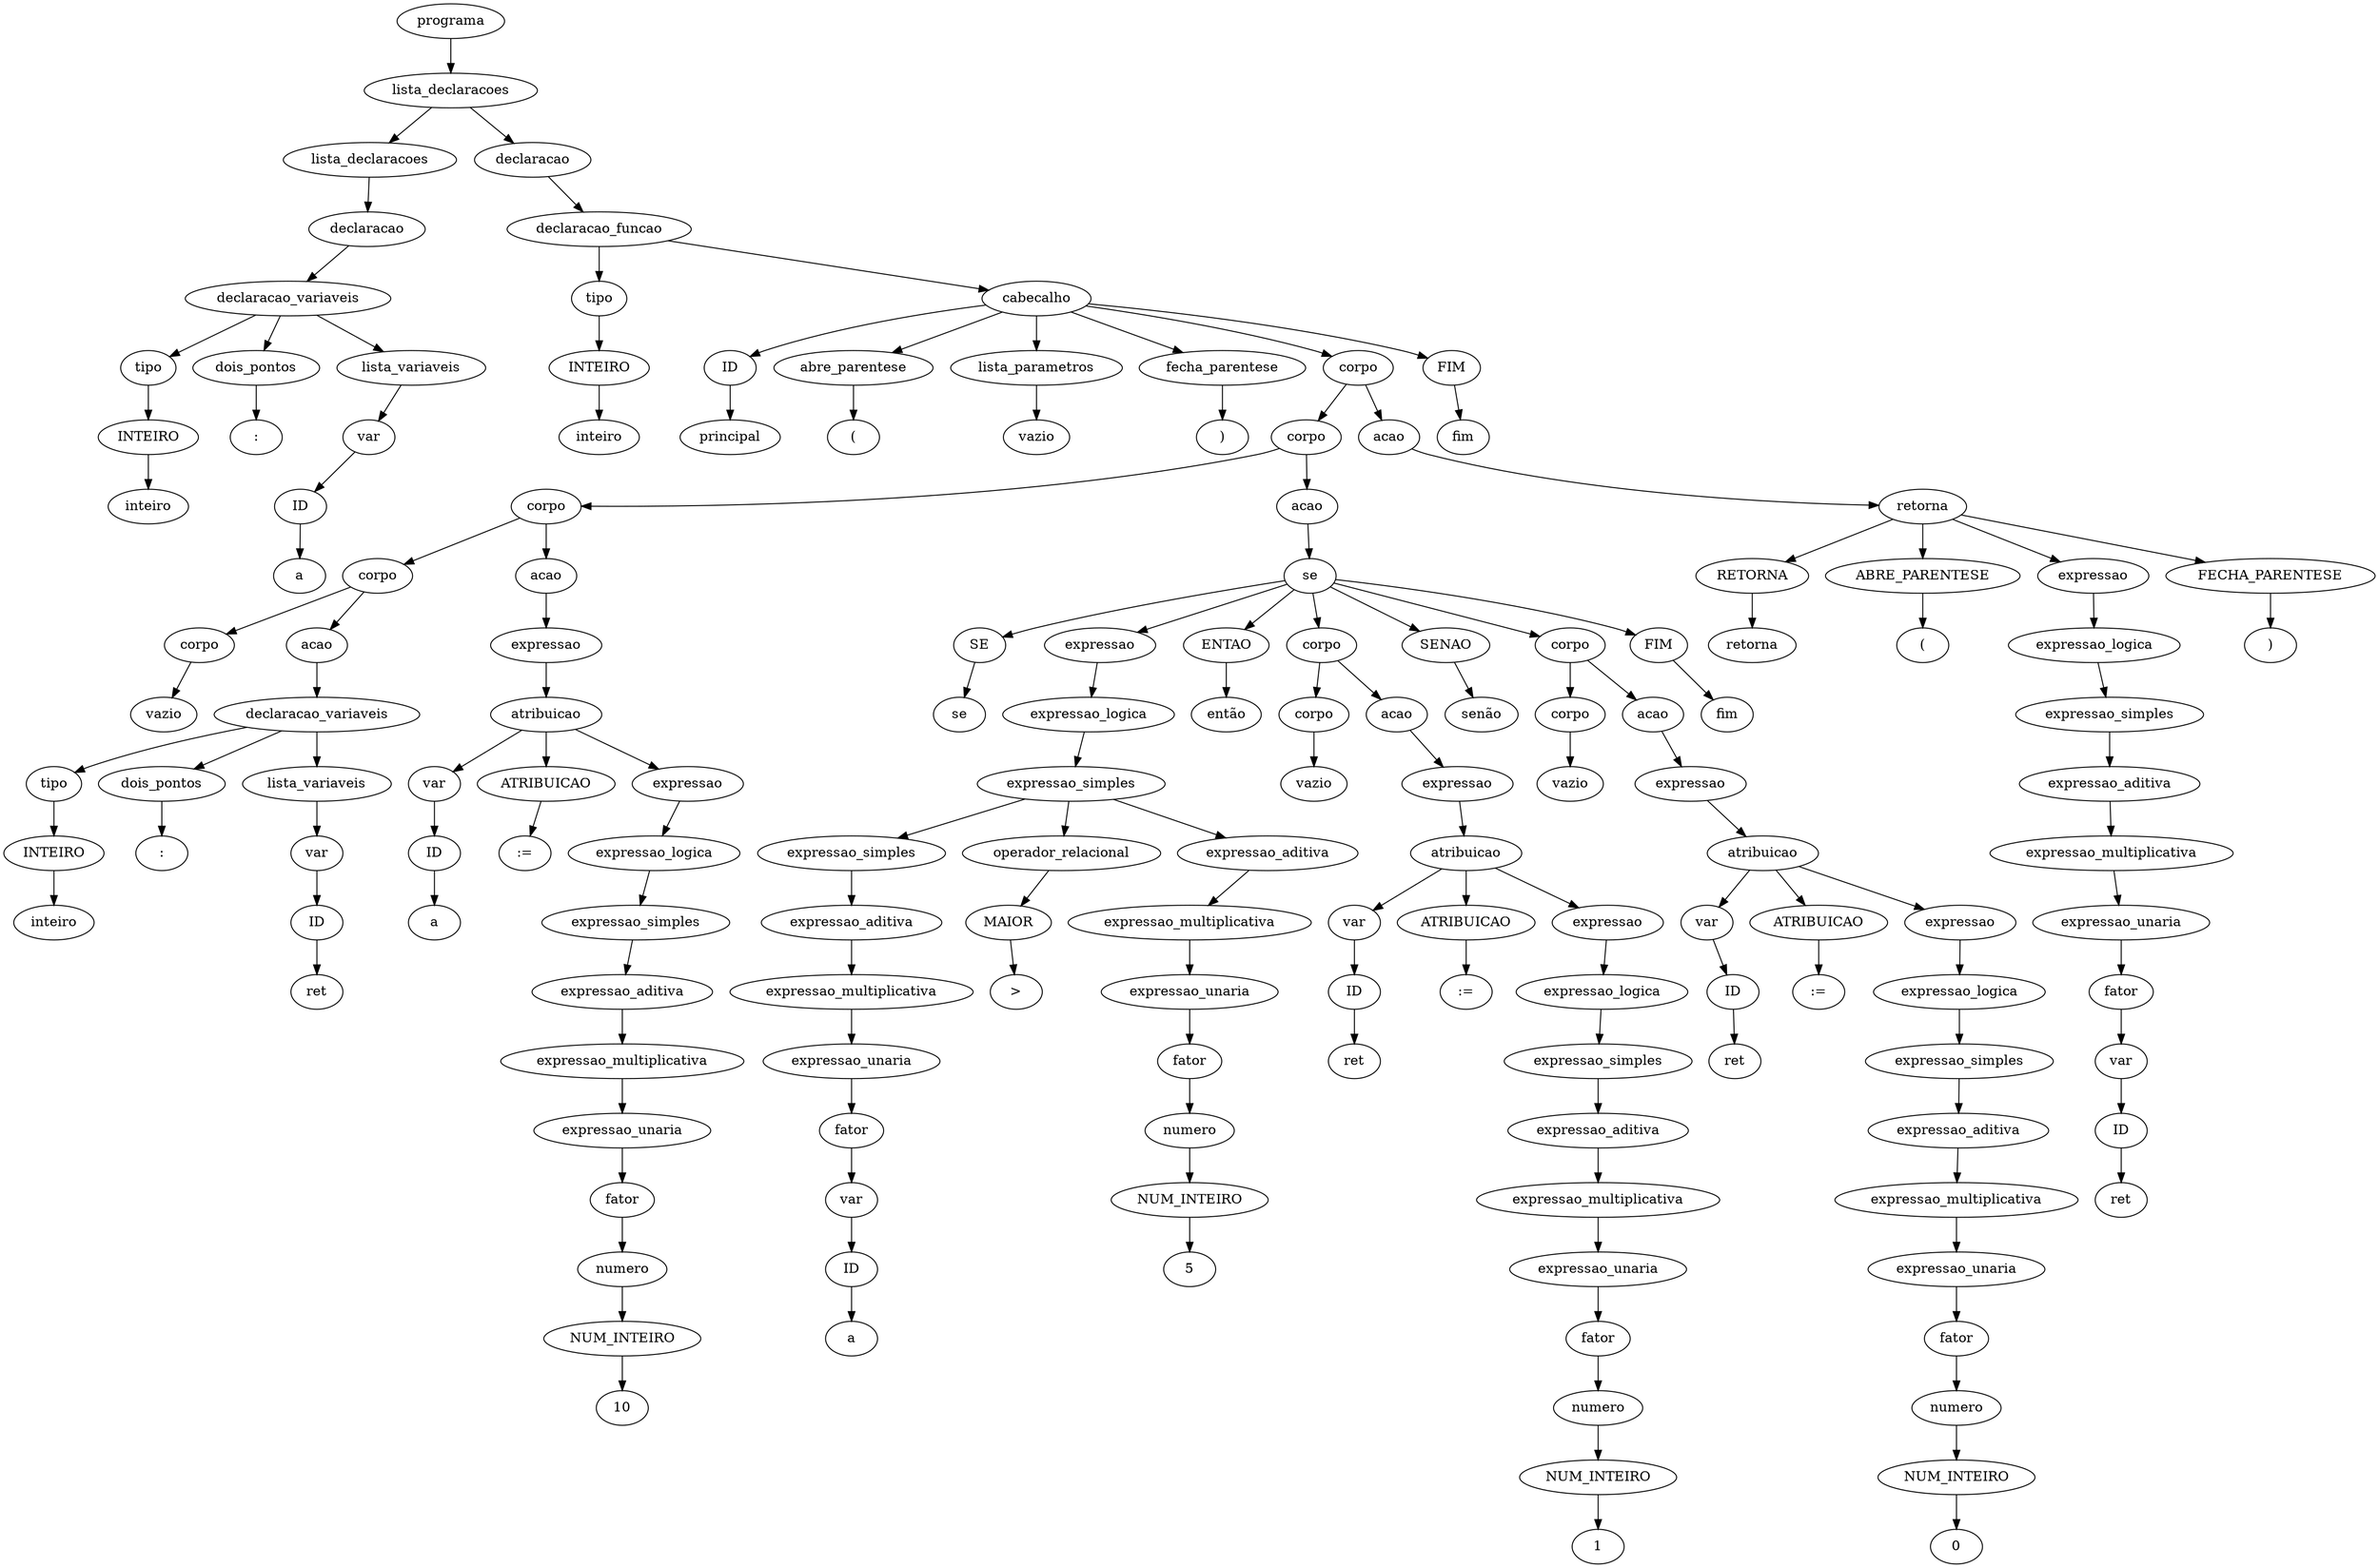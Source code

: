digraph tree {
    "0x7f638d6a9ba0" [label="programa"];
    "0x7f638d7178b0" [label="lista_declaracoes"];
    "0x7f638d6aae90" [label="lista_declaracoes"];
    "0x7f638d85b580" [label="declaracao"];
    "0x7f638d6a9f00" [label="declaracao_variaveis"];
    "0x7f638d6a9c90" [label="tipo"];
    "0x7f638d6a9ae0" [label="INTEIRO"];
    "0x7f638d6a9ab0" [label="inteiro"];
    "0x7f638d6a9b40" [label="dois_pontos"];
    "0x7f638d6aa560" [label=":"];
    "0x7f638d6a9f90" [label="lista_variaveis"];
    "0x7f638d6ab250" [label="var"];
    "0x7f638d85b5e0" [label="ID"];
    "0x7f638d7178e0" [label="a"];
    "0x7f638d6aba60" [label="declaracao"];
    "0x7f638d7179a0" [label="declaracao_funcao"];
    "0x7f638d7179d0" [label="tipo"];
    "0x7f638d717a00" [label="INTEIRO"];
    "0x7f638d717a30" [label="inteiro"];
    "0x7f638d770100" [label="cabecalho"];
    "0x7f638d7705e0" [label="ID"];
    "0x7f638d771690" [label="principal"];
    "0x7f638d7716c0" [label="abre_parentese"];
    "0x7f638d7714b0" [label="("];
    "0x7f638d717bb0" [label="lista_parametros"];
    "0x7f638d6ab0a0" [label="vazio"];
    "0x7f638d770a00" [label="fecha_parentese"];
    "0x7f638d770b80" [label=")"];
    "0x7f638d771450" [label="corpo"];
    "0x7f638d7712a0" [label="corpo"];
    "0x7f638d7703a0" [label="corpo"];
    "0x7f638d717e50" [label="corpo"];
    "0x7f638d717cd0" [label="corpo"];
    "0x7f638d717a60" [label="vazio"];
    "0x7f638d717d00" [label="acao"];
    "0x7f638d717df0" [label="declaracao_variaveis"];
    "0x7f638d717be0" [label="tipo"];
    "0x7f638d717c40" [label="INTEIRO"];
    "0x7f638d717dc0" [label="inteiro"];
    "0x7f638d717e80" [label="dois_pontos"];
    "0x7f638d717fd0" [label=":"];
    "0x7f638d717e20" [label="lista_variaveis"];
    "0x7f638d717c70" [label="var"];
    "0x7f638d717c10" [label="ID"];
    "0x7f638d717f10" [label="ret"];
    "0x7f638d717f40" [label="acao"];
    "0x7f638d717fa0" [label="expressao"];
    "0x7f638d770250" [label="atribuicao"];
    "0x7f638d717b50" [label="var"];
    "0x7f638d717ca0" [label="ID"];
    "0x7f638d770040" [label="a"];
    "0x7f638d7702e0" [label="ATRIBUICAO"];
    "0x7f638d770370" [label=":="];
    "0x7f638d770220" [label="expressao"];
    "0x7f638d7701f0" [label="expressao_logica"];
    "0x7f638d770130" [label="expressao_simples"];
    "0x7f638d7700d0" [label="expressao_aditiva"];
    "0x7f638d7701c0" [label="expressao_multiplicativa"];
    "0x7f638d770070" [label="expressao_unaria"];
    "0x7f638d7700a0" [label="fator"];
    "0x7f638d717eb0" [label="numero"];
    "0x7f638d717ee0" [label="NUM_INTEIRO"];
    "0x7f638d770190" [label="10"];
    "0x7f638d770160" [label="acao"];
    "0x7f638d770940" [label="se"];
    "0x7f638d770a30" [label="SE"];
    "0x7f638d770ee0" [label="se"];
    "0x7f638d770850" [label="expressao"];
    "0x7f638d7704c0" [label="expressao_logica"];
    "0x7f638d770790" [label="expressao_simples"];
    "0x7f638d770460" [label="expressao_simples"];
    "0x7f638d770310" [label="expressao_aditiva"];
    "0x7f638d717d60" [label="expressao_multiplicativa"];
    "0x7f638d7703d0" [label="expressao_unaria"];
    "0x7f638d770280" [label="fator"];
    "0x7f638d717d90" [label="var"];
    "0x7f638d717d30" [label="ID"];
    "0x7f638d717f70" [label="a"];
    "0x7f638d770490" [label="operador_relacional"];
    "0x7f638d770580" [label="MAIOR"];
    "0x7f638d7706d0" [label=">"];
    "0x7f638d770670" [label="expressao_aditiva"];
    "0x7f638d7707f0" [label="expressao_multiplicativa"];
    "0x7f638d770700" [label="expressao_unaria"];
    "0x7f638d770640" [label="fator"];
    "0x7f638d770400" [label="numero"];
    "0x7f638d770430" [label="NUM_INTEIRO"];
    "0x7f638d7707c0" [label="5"];
    "0x7f638d770e80" [label="ENTAO"];
    "0x7f638d771300" [label="então"];
    "0x7f638d770dc0" [label="corpo"];
    "0x7f638d770970" [label="corpo"];
    "0x7f638d770880" [label="vazio"];
    "0x7f638d770cd0" [label="acao"];
    "0x7f638d7709a0" [label="expressao"];
    "0x7f638d770c70" [label="atribuicao"];
    "0x7f638d7708e0" [label="var"];
    "0x7f638d770820" [label="ID"];
    "0x7f638d770a60" [label="ret"];
    "0x7f638d770d00" [label="ATRIBUICAO"];
    "0x7f638d770d90" [label=":="];
    "0x7f638d770c40" [label="expressao"];
    "0x7f638d770c10" [label="expressao_logica"];
    "0x7f638d770b50" [label="expressao_simples"];
    "0x7f638d770af0" [label="expressao_aditiva"];
    "0x7f638d770be0" [label="expressao_multiplicativa"];
    "0x7f638d770a90" [label="expressao_unaria"];
    "0x7f638d770ac0" [label="fator"];
    "0x7f638d7708b0" [label="numero"];
    "0x7f638d7706a0" [label="NUM_INTEIRO"];
    "0x7f638d770bb0" [label="1"];
    "0x7f638d771330" [label="SENAO"];
    "0x7f638d771360" [label="senão"];
    "0x7f638d771270" [label="corpo"];
    "0x7f638d7709d0" [label="corpo"];
    "0x7f638d770910" [label="vazio"];
    "0x7f638d771180" [label="acao"];
    "0x7f638d770e50" [label="expressao"];
    "0x7f638d771120" [label="atribuicao"];
    "0x7f638d770df0" [label="var"];
    "0x7f638d770d30" [label="ID"];
    "0x7f638d770f10" [label="ret"];
    "0x7f638d7711b0" [label="ATRIBUICAO"];
    "0x7f638d771240" [label=":="];
    "0x7f638d7710f0" [label="expressao"];
    "0x7f638d7710c0" [label="expressao_logica"];
    "0x7f638d771000" [label="expressao_simples"];
    "0x7f638d770fa0" [label="expressao_aditiva"];
    "0x7f638d771090" [label="expressao_multiplicativa"];
    "0x7f638d770f40" [label="expressao_unaria"];
    "0x7f638d770f70" [label="fator"];
    "0x7f638d770e20" [label="numero"];
    "0x7f638d770ca0" [label="NUM_INTEIRO"];
    "0x7f638d771060" [label="0"];
    "0x7f638d771390" [label="FIM"];
    "0x7f638d7713c0" [label="fim"];
    "0x7f638d771570" [label="acao"];
    "0x7f638d771030" [label="retorna"];
    "0x7f638d771480" [label="RETORNA"];
    "0x7f638d7715a0" [label="retorna"];
    "0x7f638d7715d0" [label="ABRE_PARENTESE"];
    "0x7f638d771600" [label="("];
    "0x7f638d770eb0" [label="expressao"];
    "0x7f638d771210" [label="expressao_logica"];
    "0x7f638d770b20" [label="expressao_simples"];
    "0x7f638d770d60" [label="expressao_aditiva"];
    "0x7f638d771420" [label="expressao_multiplicativa"];
    "0x7f638d7711e0" [label="expressao_unaria"];
    "0x7f638d770760" [label="fator"];
    "0x7f638d7702b0" [label="var"];
    "0x7f638d770340" [label="ID"];
    "0x7f638d7713f0" [label="ret"];
    "0x7f638d771630" [label="FECHA_PARENTESE"];
    "0x7f638d771660" [label=")"];
    "0x7f638d7716f0" [label="FIM"];
    "0x7f638d771720" [label="fim"];
    "0x7f638d6a9ba0" -> "0x7f638d7178b0";
    "0x7f638d7178b0" -> "0x7f638d6aae90";
    "0x7f638d7178b0" -> "0x7f638d6aba60";
    "0x7f638d6aae90" -> "0x7f638d85b580";
    "0x7f638d85b580" -> "0x7f638d6a9f00";
    "0x7f638d6a9f00" -> "0x7f638d6a9c90";
    "0x7f638d6a9f00" -> "0x7f638d6a9b40";
    "0x7f638d6a9f00" -> "0x7f638d6a9f90";
    "0x7f638d6a9c90" -> "0x7f638d6a9ae0";
    "0x7f638d6a9ae0" -> "0x7f638d6a9ab0";
    "0x7f638d6a9b40" -> "0x7f638d6aa560";
    "0x7f638d6a9f90" -> "0x7f638d6ab250";
    "0x7f638d6ab250" -> "0x7f638d85b5e0";
    "0x7f638d85b5e0" -> "0x7f638d7178e0";
    "0x7f638d6aba60" -> "0x7f638d7179a0";
    "0x7f638d7179a0" -> "0x7f638d7179d0";
    "0x7f638d7179a0" -> "0x7f638d770100";
    "0x7f638d7179d0" -> "0x7f638d717a00";
    "0x7f638d717a00" -> "0x7f638d717a30";
    "0x7f638d770100" -> "0x7f638d7705e0";
    "0x7f638d770100" -> "0x7f638d7716c0";
    "0x7f638d770100" -> "0x7f638d717bb0";
    "0x7f638d770100" -> "0x7f638d770a00";
    "0x7f638d770100" -> "0x7f638d771450";
    "0x7f638d770100" -> "0x7f638d7716f0";
    "0x7f638d7705e0" -> "0x7f638d771690";
    "0x7f638d7716c0" -> "0x7f638d7714b0";
    "0x7f638d717bb0" -> "0x7f638d6ab0a0";
    "0x7f638d770a00" -> "0x7f638d770b80";
    "0x7f638d771450" -> "0x7f638d7712a0";
    "0x7f638d771450" -> "0x7f638d771570";
    "0x7f638d7712a0" -> "0x7f638d7703a0";
    "0x7f638d7712a0" -> "0x7f638d770160";
    "0x7f638d7703a0" -> "0x7f638d717e50";
    "0x7f638d7703a0" -> "0x7f638d717f40";
    "0x7f638d717e50" -> "0x7f638d717cd0";
    "0x7f638d717e50" -> "0x7f638d717d00";
    "0x7f638d717cd0" -> "0x7f638d717a60";
    "0x7f638d717d00" -> "0x7f638d717df0";
    "0x7f638d717df0" -> "0x7f638d717be0";
    "0x7f638d717df0" -> "0x7f638d717e80";
    "0x7f638d717df0" -> "0x7f638d717e20";
    "0x7f638d717be0" -> "0x7f638d717c40";
    "0x7f638d717c40" -> "0x7f638d717dc0";
    "0x7f638d717e80" -> "0x7f638d717fd0";
    "0x7f638d717e20" -> "0x7f638d717c70";
    "0x7f638d717c70" -> "0x7f638d717c10";
    "0x7f638d717c10" -> "0x7f638d717f10";
    "0x7f638d717f40" -> "0x7f638d717fa0";
    "0x7f638d717fa0" -> "0x7f638d770250";
    "0x7f638d770250" -> "0x7f638d717b50";
    "0x7f638d770250" -> "0x7f638d7702e0";
    "0x7f638d770250" -> "0x7f638d770220";
    "0x7f638d717b50" -> "0x7f638d717ca0";
    "0x7f638d717ca0" -> "0x7f638d770040";
    "0x7f638d7702e0" -> "0x7f638d770370";
    "0x7f638d770220" -> "0x7f638d7701f0";
    "0x7f638d7701f0" -> "0x7f638d770130";
    "0x7f638d770130" -> "0x7f638d7700d0";
    "0x7f638d7700d0" -> "0x7f638d7701c0";
    "0x7f638d7701c0" -> "0x7f638d770070";
    "0x7f638d770070" -> "0x7f638d7700a0";
    "0x7f638d7700a0" -> "0x7f638d717eb0";
    "0x7f638d717eb0" -> "0x7f638d717ee0";
    "0x7f638d717ee0" -> "0x7f638d770190";
    "0x7f638d770160" -> "0x7f638d770940";
    "0x7f638d770940" -> "0x7f638d770a30";
    "0x7f638d770940" -> "0x7f638d770850";
    "0x7f638d770940" -> "0x7f638d770e80";
    "0x7f638d770940" -> "0x7f638d770dc0";
    "0x7f638d770940" -> "0x7f638d771330";
    "0x7f638d770940" -> "0x7f638d771270";
    "0x7f638d770940" -> "0x7f638d771390";
    "0x7f638d770a30" -> "0x7f638d770ee0";
    "0x7f638d770850" -> "0x7f638d7704c0";
    "0x7f638d7704c0" -> "0x7f638d770790";
    "0x7f638d770790" -> "0x7f638d770460";
    "0x7f638d770790" -> "0x7f638d770490";
    "0x7f638d770790" -> "0x7f638d770670";
    "0x7f638d770460" -> "0x7f638d770310";
    "0x7f638d770310" -> "0x7f638d717d60";
    "0x7f638d717d60" -> "0x7f638d7703d0";
    "0x7f638d7703d0" -> "0x7f638d770280";
    "0x7f638d770280" -> "0x7f638d717d90";
    "0x7f638d717d90" -> "0x7f638d717d30";
    "0x7f638d717d30" -> "0x7f638d717f70";
    "0x7f638d770490" -> "0x7f638d770580";
    "0x7f638d770580" -> "0x7f638d7706d0";
    "0x7f638d770670" -> "0x7f638d7707f0";
    "0x7f638d7707f0" -> "0x7f638d770700";
    "0x7f638d770700" -> "0x7f638d770640";
    "0x7f638d770640" -> "0x7f638d770400";
    "0x7f638d770400" -> "0x7f638d770430";
    "0x7f638d770430" -> "0x7f638d7707c0";
    "0x7f638d770e80" -> "0x7f638d771300";
    "0x7f638d770dc0" -> "0x7f638d770970";
    "0x7f638d770dc0" -> "0x7f638d770cd0";
    "0x7f638d770970" -> "0x7f638d770880";
    "0x7f638d770cd0" -> "0x7f638d7709a0";
    "0x7f638d7709a0" -> "0x7f638d770c70";
    "0x7f638d770c70" -> "0x7f638d7708e0";
    "0x7f638d770c70" -> "0x7f638d770d00";
    "0x7f638d770c70" -> "0x7f638d770c40";
    "0x7f638d7708e0" -> "0x7f638d770820";
    "0x7f638d770820" -> "0x7f638d770a60";
    "0x7f638d770d00" -> "0x7f638d770d90";
    "0x7f638d770c40" -> "0x7f638d770c10";
    "0x7f638d770c10" -> "0x7f638d770b50";
    "0x7f638d770b50" -> "0x7f638d770af0";
    "0x7f638d770af0" -> "0x7f638d770be0";
    "0x7f638d770be0" -> "0x7f638d770a90";
    "0x7f638d770a90" -> "0x7f638d770ac0";
    "0x7f638d770ac0" -> "0x7f638d7708b0";
    "0x7f638d7708b0" -> "0x7f638d7706a0";
    "0x7f638d7706a0" -> "0x7f638d770bb0";
    "0x7f638d771330" -> "0x7f638d771360";
    "0x7f638d771270" -> "0x7f638d7709d0";
    "0x7f638d771270" -> "0x7f638d771180";
    "0x7f638d7709d0" -> "0x7f638d770910";
    "0x7f638d771180" -> "0x7f638d770e50";
    "0x7f638d770e50" -> "0x7f638d771120";
    "0x7f638d771120" -> "0x7f638d770df0";
    "0x7f638d771120" -> "0x7f638d7711b0";
    "0x7f638d771120" -> "0x7f638d7710f0";
    "0x7f638d770df0" -> "0x7f638d770d30";
    "0x7f638d770d30" -> "0x7f638d770f10";
    "0x7f638d7711b0" -> "0x7f638d771240";
    "0x7f638d7710f0" -> "0x7f638d7710c0";
    "0x7f638d7710c0" -> "0x7f638d771000";
    "0x7f638d771000" -> "0x7f638d770fa0";
    "0x7f638d770fa0" -> "0x7f638d771090";
    "0x7f638d771090" -> "0x7f638d770f40";
    "0x7f638d770f40" -> "0x7f638d770f70";
    "0x7f638d770f70" -> "0x7f638d770e20";
    "0x7f638d770e20" -> "0x7f638d770ca0";
    "0x7f638d770ca0" -> "0x7f638d771060";
    "0x7f638d771390" -> "0x7f638d7713c0";
    "0x7f638d771570" -> "0x7f638d771030";
    "0x7f638d771030" -> "0x7f638d771480";
    "0x7f638d771030" -> "0x7f638d7715d0";
    "0x7f638d771030" -> "0x7f638d770eb0";
    "0x7f638d771030" -> "0x7f638d771630";
    "0x7f638d771480" -> "0x7f638d7715a0";
    "0x7f638d7715d0" -> "0x7f638d771600";
    "0x7f638d770eb0" -> "0x7f638d771210";
    "0x7f638d771210" -> "0x7f638d770b20";
    "0x7f638d770b20" -> "0x7f638d770d60";
    "0x7f638d770d60" -> "0x7f638d771420";
    "0x7f638d771420" -> "0x7f638d7711e0";
    "0x7f638d7711e0" -> "0x7f638d770760";
    "0x7f638d770760" -> "0x7f638d7702b0";
    "0x7f638d7702b0" -> "0x7f638d770340";
    "0x7f638d770340" -> "0x7f638d7713f0";
    "0x7f638d771630" -> "0x7f638d771660";
    "0x7f638d7716f0" -> "0x7f638d771720";
}
